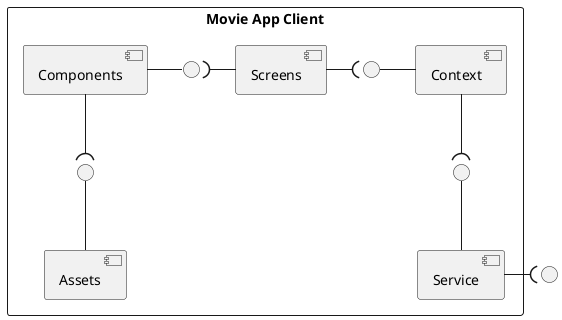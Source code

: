 @startuml
'https://plantuml.com/component-diagram


rectangle "Movie App Client"{

component Screens
component Service
component Context
component Components
component Assets
circle " "
circle "  "
circle "   "
circle "    "
}
circle "     "

Context -down-( " "
" " -down- Service

Screens -left-( "  "
"  " -left- Components

Screens -right-( "   "
"   " -right- Context

Components -down-( "    "
"    " -down- Assets

Service -right-( "     "

@enduml
